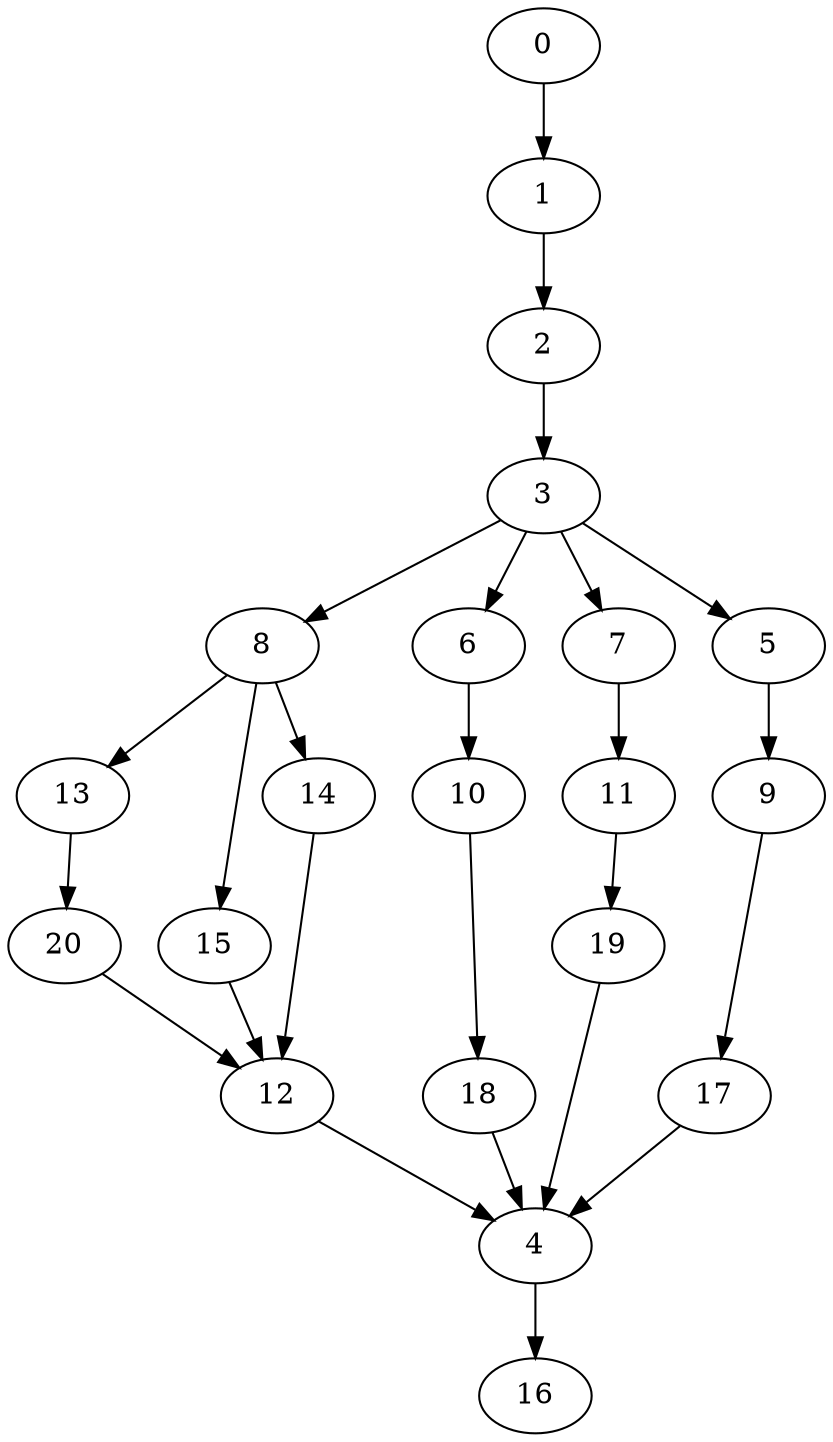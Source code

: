 digraph "SeriesParallel-MaxBf-4_Nodes_21_CCR_9.97_WeightType_Random_GB" {
	graph ["Duplicate states"=0,
		GraphType=S_P,
		"Max states in OPEN"=0,
		Modes="120000ms; topo-ordered tasks, ; Pruning: task equivalence, fixed order ready list, ; F-value: ; Optimisation: best schedule length (\
SL) optimisation on equal, ",
		NumberOfTasks=21,
		"Pruned using list schedule length"=10822,
		"States removed from OPEN"=0,
		TargetSystem="Homogeneous-16",
		"Time to schedule (ms)"=239,
		"Total idle time"=97,
		"Total schedule length"=113,
		"Total sequential time"=135,
		"Total states created"=14638
	];
	0	["Finish time"=8,
		Processor=0,
		"Start time"=0,
		Weight=8];
	1	["Finish time"=13,
		Processor=0,
		"Start time"=8,
		Weight=5];
	0 -> 1	[Weight=27];
	2	["Finish time"=17,
		Processor=0,
		"Start time"=13,
		Weight=4];
	1 -> 2	[Weight=46];
	3	["Finish time"=23,
		Processor=0,
		"Start time"=17,
		Weight=6];
	2 -> 3	[Weight=64];
	8	["Finish time"=29,
		Processor=0,
		"Start time"=23,
		Weight=6];
	3 -> 8	[Weight=27];
	6	["Finish time"=83,
		Processor=0,
		"Start time"=73,
		Weight=10];
	3 -> 6	[Weight=55];
	7	["Finish time"=43,
		Processor=1,
		"Start time"=41,
		Weight=2];
	3 -> 7	[Weight=18];
	5	["Finish time"=41,
		Processor=0,
		"Start time"=31,
		Weight=10];
	3 -> 5	[Weight=82];
	13	["Finish time"=69,
		Processor=0,
		"Start time"=60,
		Weight=9];
	8 -> 13	[Weight=82];
	15	["Finish time"=64,
		Processor=2,
		"Start time"=56,
		Weight=8];
	8 -> 15	[Weight=27];
	14	["Finish time"=31,
		Processor=0,
		"Start time"=29,
		Weight=2];
	8 -> 14	[Weight=64];
	10	["Finish time"=96,
		Processor=0,
		"Start time"=91,
		Weight=5];
	6 -> 10	[Weight=73];
	20	["Finish time"=73,
		Processor=0,
		"Start time"=69,
		Weight=4];
	13 -> 20	[Weight=36];
	12	["Finish time"=91,
		Processor=0,
		"Start time"=83,
		Weight=8];
	20 -> 12	[Weight=91];
	18	["Finish time"=99,
		Processor=0,
		"Start time"=96,
		Weight=3];
	10 -> 18	[Weight=91];
	11	["Finish time"=48,
		Processor=1,
		"Start time"=43,
		Weight=5];
	7 -> 11	[Weight=55];
	9	["Finish time"=51,
		Processor=0,
		"Start time"=41,
		Weight=10];
	5 -> 9	[Weight=27];
	17	["Finish time"=60,
		Processor=0,
		"Start time"=51,
		Weight=9];
	9 -> 17	[Weight=36];
	19	["Finish time"=55,
		Processor=1,
		"Start time"=48,
		Weight=7];
	11 -> 19	[Weight=91];
	15 -> 12	[Weight=18];
	14 -> 12	[Weight=18];
	4	["Finish time"=105,
		Processor=0,
		"Start time"=99,
		Weight=6];
	12 -> 4	[Weight=91];
	18 -> 4	[Weight=91];
	17 -> 4	[Weight=82];
	19 -> 4	[Weight=27];
	16	["Finish time"=113,
		Processor=0,
		"Start time"=105,
		Weight=8];
	4 -> 16	[Weight=27];
}
